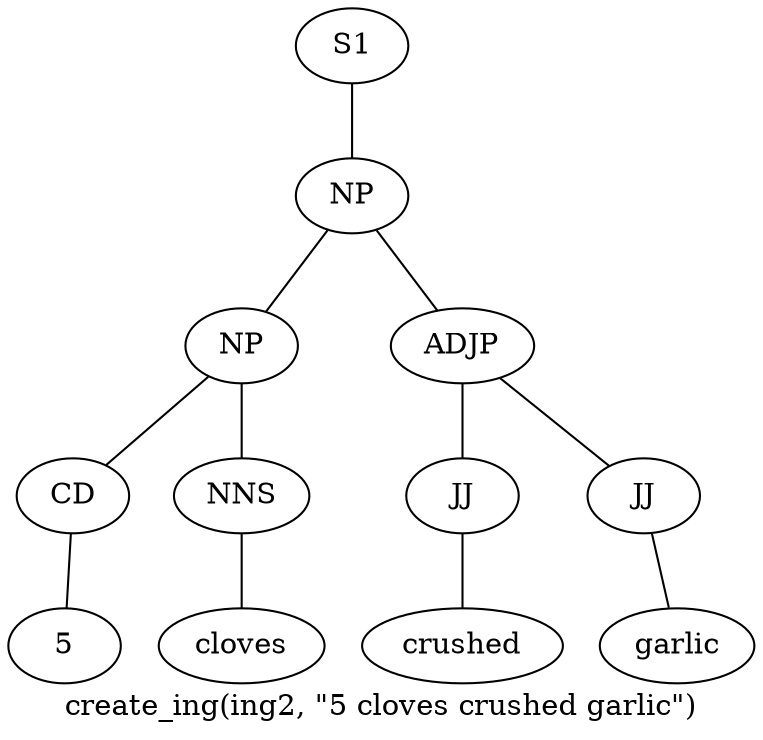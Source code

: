 graph SyntaxGraph {
	label = "create_ing(ing2, \"5 cloves crushed garlic\")";
	Node0 [label="S1"];
	Node1 [label="NP"];
	Node2 [label="NP"];
	Node3 [label="CD"];
	Node4 [label="5"];
	Node5 [label="NNS"];
	Node6 [label="cloves"];
	Node7 [label="ADJP"];
	Node8 [label="JJ"];
	Node9 [label="crushed"];
	Node10 [label="JJ"];
	Node11 [label="garlic"];

	Node0 -- Node1;
	Node1 -- Node2;
	Node1 -- Node7;
	Node2 -- Node3;
	Node2 -- Node5;
	Node3 -- Node4;
	Node5 -- Node6;
	Node7 -- Node8;
	Node7 -- Node10;
	Node8 -- Node9;
	Node10 -- Node11;
}